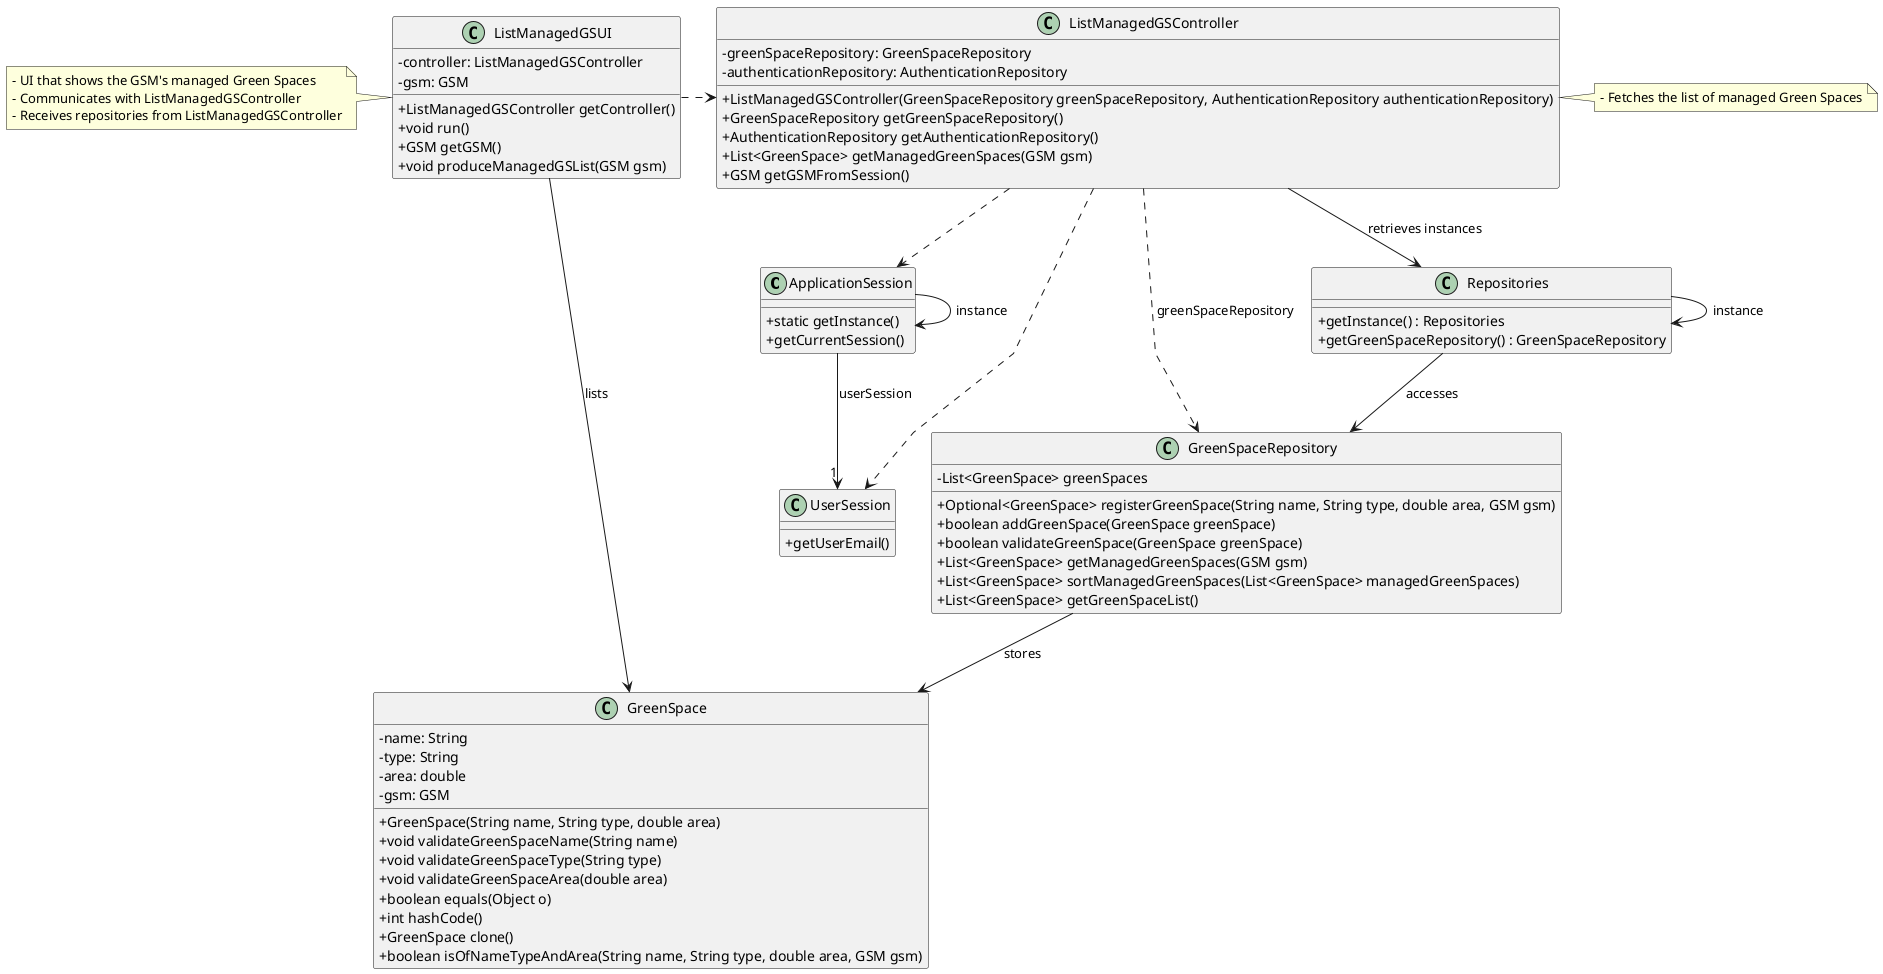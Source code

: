 @startuml
'skinparam monochrome true
skinparam packageStyle rectangle
skinparam shadowing false
skinparam linetype polyline
'skinparam linetype orto

skinparam classAttributeIconSize 0

'left to right direction

class ApplicationSession
{
    + static getInstance()
    + getCurrentSession()
}

class UserSession
{
    + getUserEmail()
}

class GreenSpace {
    - name: String
    - type: String
    - area: double
    - gsm: GSM
    + GreenSpace(String name, String type, double area)
    + void validateGreenSpaceName(String name)
    + void validateGreenSpaceType(String type)
    + void validateGreenSpaceArea(double area)
    + boolean equals(Object o)
    + int hashCode()
    + GreenSpace clone()
    + boolean isOfNameTypeAndArea(String name, String type, double area, GSM gsm)
}

class GreenSpaceRepository {
  - List<GreenSpace> greenSpaces
  + Optional<GreenSpace> registerGreenSpace(String name, String type, double area, GSM gsm)
  + boolean addGreenSpace(GreenSpace greenSpace)
  + boolean validateGreenSpace(GreenSpace greenSpace)
  + List<GreenSpace> getManagedGreenSpaces(GSM gsm)
  + List<GreenSpace> sortManagedGreenSpaces(List<GreenSpace> managedGreenSpaces)
  + List<GreenSpace> getGreenSpaceList()
}

class Repositories {
  + getInstance() : Repositories
  + getGreenSpaceRepository() : GreenSpaceRepository
}

class ListManagedGSUI {
  - controller: ListManagedGSController
  - gsm: GSM
  + ListManagedGSController getController()
  + void run()
  + GSM getGSM()
  + void produceManagedGSList(GSM gsm)
}

class ListManagedGSController {
  - greenSpaceRepository: GreenSpaceRepository
  - authenticationRepository: AuthenticationRepository
  + ListManagedGSController(GreenSpaceRepository greenSpaceRepository, AuthenticationRepository authenticationRepository)
  + GreenSpaceRepository getGreenSpaceRepository()
  + AuthenticationRepository getAuthenticationRepository()
  + List<GreenSpace> getManagedGreenSpaces(GSM gsm)
  + GSM getGSMFromSession()
}

note right of ListManagedGSController
  - Fetches the list of managed Green Spaces
end note

note left of ListManagedGSUI
  - UI that shows the GSM's managed Green Spaces
  - Communicates with ListManagedGSController
  - Receives repositories from ListManagedGSController
end note

ListManagedGSUI --> GreenSpace: lists

Repositories -> Repositories : instance
ApplicationSession -> ApplicationSession : instance

ListManagedGSUI .> ListManagedGSController

ListManagedGSController -down-> Repositories : retrieves instances

Repositories -down-> GreenSpaceRepository : accesses

ListManagedGSController ..> GreenSpaceRepository : greenSpaceRepository

ApplicationSession --> "1" UserSession : userSession

ListManagedGSController ..> ApplicationSession
ListManagedGSController ..> UserSession

GreenSpaceRepository --> GreenSpace: stores


@enduml